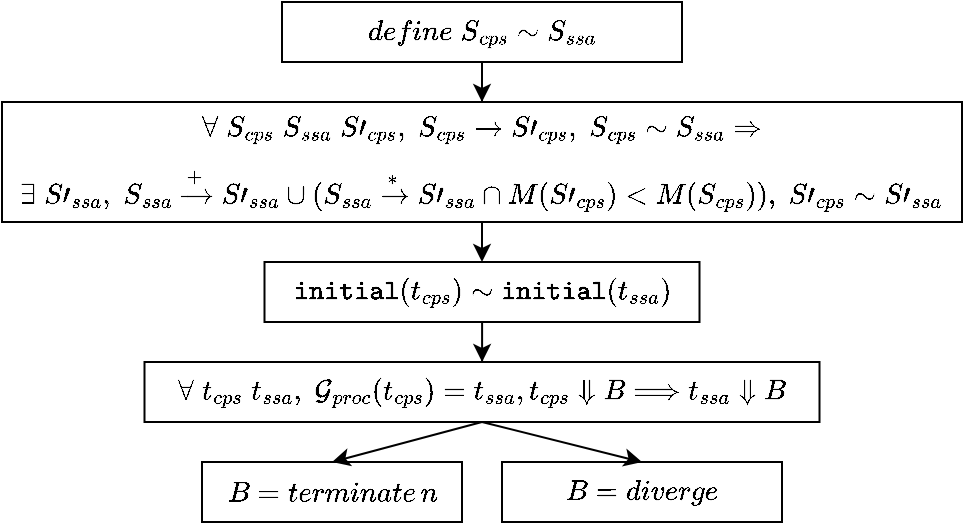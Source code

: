 <mxfile version="20.8.11" type="github">
  <diagram name="第 1 页" id="Ez7TglN5HFs9FWs2geTk">
    <mxGraphModel dx="877" dy="535" grid="1" gridSize="10" guides="1" tooltips="1" connect="1" arrows="1" fold="1" page="1" pageScale="1" pageWidth="827" pageHeight="1169" math="1" shadow="0">
      <root>
        <mxCell id="0" />
        <mxCell id="1" parent="0" />
        <mxCell id="XV6iMVkWQSzFU_ryDK1X-22" value="" style="edgeStyle=orthogonalEdgeStyle;rounded=0;orthogonalLoop=1;jettySize=auto;html=1;" edge="1" parent="1" source="XV6iMVkWQSzFU_ryDK1X-2" target="XV6iMVkWQSzFU_ryDK1X-5">
          <mxGeometry relative="1" as="geometry" />
        </mxCell>
        <mxCell id="XV6iMVkWQSzFU_ryDK1X-2" value="$$ \forall \; S_{cps}\; S_{ssa}\; S\prime_{cps},\; S_{cps}\rightarrow S\prime_{cps},\; S_{cps}\sim S_{ssa} \Rightarrow $$ $$ \exists\; S\prime_{ssa},\; S_{ssa}\xrightarrow{+} S\prime_{ssa} \cup (S_{ssa}\xrightarrow{*} S\prime_{ssa} \cap M(S\prime_{cps})&amp;lt;M(S_{cps})),\; S\prime_{cps}\sim S\prime_{ssa}$$" style="rounded=0;whiteSpace=wrap;html=1;" vertex="1" parent="1">
          <mxGeometry x="200" y="220" width="480" height="60" as="geometry" />
        </mxCell>
        <mxCell id="XV6iMVkWQSzFU_ryDK1X-23" value="" style="edgeStyle=orthogonalEdgeStyle;rounded=0;orthogonalLoop=1;jettySize=auto;html=1;" edge="1" parent="1" source="XV6iMVkWQSzFU_ryDK1X-5" target="XV6iMVkWQSzFU_ryDK1X-6">
          <mxGeometry relative="1" as="geometry" />
        </mxCell>
        <mxCell id="XV6iMVkWQSzFU_ryDK1X-5" value="$$\mathtt{initial}(t_{cps})\sim \mathtt{initial}(t_{ssa}&lt;br style=&quot;border-color: var(--border-color);&quot;&gt;)$$" style="rounded=0;whiteSpace=wrap;html=1;" vertex="1" parent="1">
          <mxGeometry x="331.25" y="300" width="217.5" height="30" as="geometry" />
        </mxCell>
        <mxCell id="XV6iMVkWQSzFU_ryDK1X-6" value="$$\forall\; t_{cps}\; t_{ssa},\;&amp;nbsp;&lt;br&gt;\mathcal{G}_{proc}(t_{cps})=t_{ssa},\\ t_{cps}&lt;br&gt;\Downarrow B\Longrightarrow t_{ssa}\Downarrow B&lt;br&gt;$$" style="rounded=0;whiteSpace=wrap;html=1;" vertex="1" parent="1">
          <mxGeometry x="271.25" y="350" width="337.5" height="30" as="geometry" />
        </mxCell>
        <mxCell id="XV6iMVkWQSzFU_ryDK1X-7" value="$$B=terminate\, n$$" style="rounded=0;whiteSpace=wrap;html=1;" vertex="1" parent="1">
          <mxGeometry x="300" y="400" width="130" height="30" as="geometry" />
        </mxCell>
        <mxCell id="XV6iMVkWQSzFU_ryDK1X-8" value="$$B=diverge$$" style="rounded=0;whiteSpace=wrap;html=1;" vertex="1" parent="1">
          <mxGeometry x="450" y="400" width="140" height="30" as="geometry" />
        </mxCell>
        <mxCell id="XV6iMVkWQSzFU_ryDK1X-21" value="" style="edgeStyle=orthogonalEdgeStyle;rounded=0;orthogonalLoop=1;jettySize=auto;html=1;" edge="1" parent="1" source="XV6iMVkWQSzFU_ryDK1X-16" target="XV6iMVkWQSzFU_ryDK1X-2">
          <mxGeometry relative="1" as="geometry" />
        </mxCell>
        <mxCell id="XV6iMVkWQSzFU_ryDK1X-16" value="$$define\;&amp;nbsp;&lt;br&gt;S_{cps}\sim S_{ssa}$$" style="rounded=0;whiteSpace=wrap;html=1;" vertex="1" parent="1">
          <mxGeometry x="340" y="170" width="200" height="30" as="geometry" />
        </mxCell>
        <mxCell id="XV6iMVkWQSzFU_ryDK1X-24" value="" style="endArrow=classic;html=1;rounded=0;exitX=0.5;exitY=1;exitDx=0;exitDy=0;entryX=0.5;entryY=0;entryDx=0;entryDy=0;" edge="1" parent="1" source="XV6iMVkWQSzFU_ryDK1X-6" target="XV6iMVkWQSzFU_ryDK1X-7">
          <mxGeometry width="50" height="50" relative="1" as="geometry">
            <mxPoint x="430" y="330" as="sourcePoint" />
            <mxPoint x="360" y="390" as="targetPoint" />
          </mxGeometry>
        </mxCell>
        <mxCell id="XV6iMVkWQSzFU_ryDK1X-25" value="" style="endArrow=classic;html=1;rounded=0;exitX=0.5;exitY=1;exitDx=0;exitDy=0;entryX=0.5;entryY=0;entryDx=0;entryDy=0;" edge="1" parent="1" source="XV6iMVkWQSzFU_ryDK1X-6" target="XV6iMVkWQSzFU_ryDK1X-8">
          <mxGeometry width="50" height="50" relative="1" as="geometry">
            <mxPoint x="430" y="330" as="sourcePoint" />
            <mxPoint x="480" y="280" as="targetPoint" />
          </mxGeometry>
        </mxCell>
      </root>
    </mxGraphModel>
  </diagram>
</mxfile>

